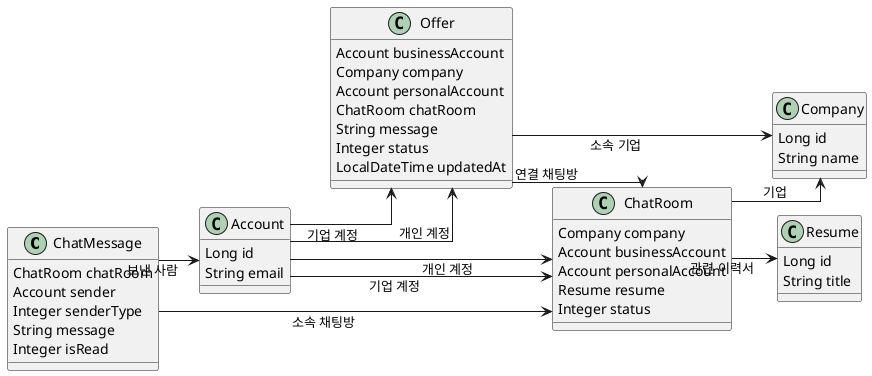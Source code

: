 @startuml
skinparam classAttributeIconSize 0
skinparam linetype ortho
skinparam ranksep 40
left to right direction

class ChatMessage {
  ChatRoom chatRoom
  Account sender
  Integer senderType
  String message
  Integer isRead
}

class Account {
  Long id
  String email
}

class Offer {
  Account businessAccount
  Company company
  Account personalAccount
  ChatRoom chatRoom
  String message
  Integer status
  LocalDateTime updatedAt
}

class ChatRoom {
  Company company
  Account businessAccount
  Account personalAccount
  Resume resume
  Integer status
}

class Resume {
  Long id
  String title
}

class Company {
  Long id
  String name
}

' 관계 설정
ChatMessage --> ChatRoom : 소속 채팅방
ChatMessage --> Account : 보낸 사람

Account --> Offer : 기업 계정
Account --> Offer : 개인 계정
Account --> ChatRoom : 기업 계정
Account --> ChatRoom : 개인 계정

Offer --> ChatRoom : 연결 채팅방
Offer --> Company : 소속 기업

ChatRoom --> Company : 기업
ChatRoom --> Resume : 관련 이력서

@enduml
